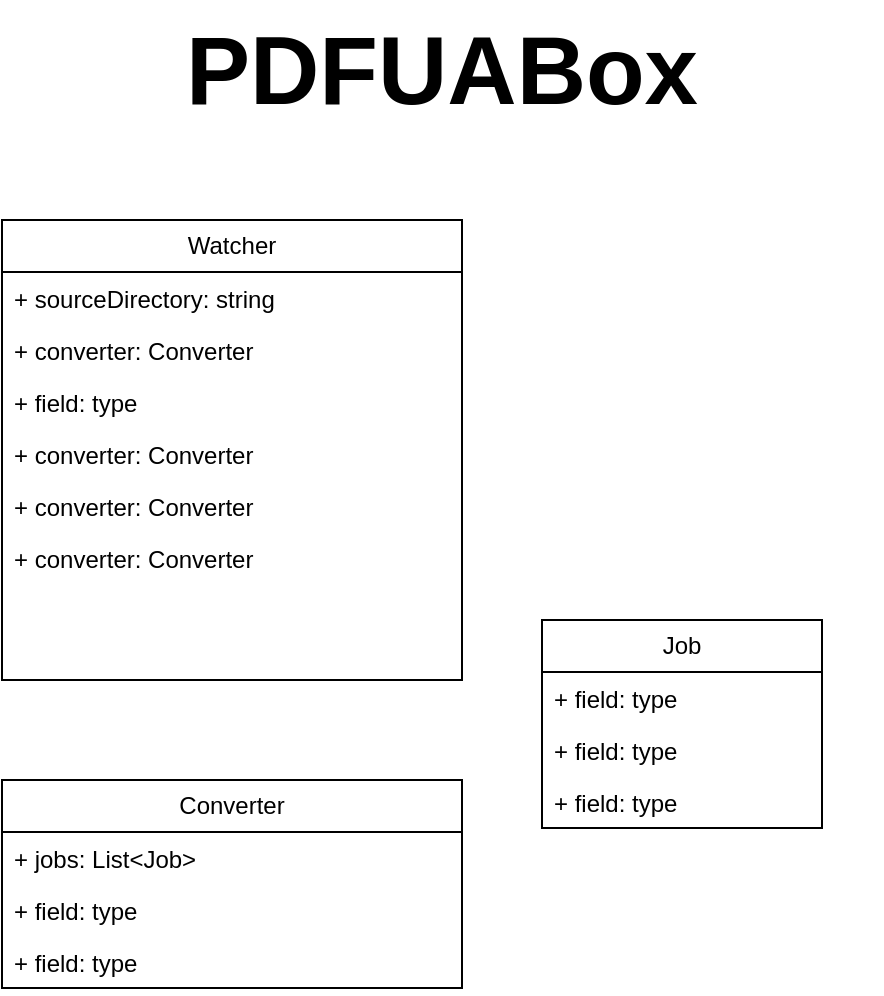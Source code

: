 <mxfile version="28.2.5">
  <diagram name="Seite-1" id="D4egdekc3v4TFDDhEuec">
    <mxGraphModel dx="1418" dy="1925" grid="1" gridSize="10" guides="1" tooltips="1" connect="1" arrows="1" fold="1" page="1" pageScale="1" pageWidth="827" pageHeight="1169" math="0" shadow="0">
      <root>
        <mxCell id="0" />
        <mxCell id="1" parent="0" />
        <mxCell id="CdXrhmMBFE4ksuw0IAwB-5" value="Watcher" style="swimlane;fontStyle=0;childLayout=stackLayout;horizontal=1;startSize=26;fillColor=none;horizontalStack=0;resizeParent=1;resizeParentMax=0;resizeLast=0;collapsible=1;marginBottom=0;whiteSpace=wrap;html=1;" parent="1" vertex="1">
          <mxGeometry x="170" y="-1040" width="230" height="230" as="geometry" />
        </mxCell>
        <mxCell id="CdXrhmMBFE4ksuw0IAwB-6" value="+ sourceDirectory: string" style="text;strokeColor=none;fillColor=none;align=left;verticalAlign=top;spacingLeft=4;spacingRight=4;overflow=hidden;rotatable=0;points=[[0,0.5],[1,0.5]];portConstraint=eastwest;whiteSpace=wrap;html=1;" parent="CdXrhmMBFE4ksuw0IAwB-5" vertex="1">
          <mxGeometry y="26" width="230" height="26" as="geometry" />
        </mxCell>
        <mxCell id="CdXrhmMBFE4ksuw0IAwB-7" value="+ converter: Converter" style="text;strokeColor=none;fillColor=none;align=left;verticalAlign=top;spacingLeft=4;spacingRight=4;overflow=hidden;rotatable=0;points=[[0,0.5],[1,0.5]];portConstraint=eastwest;whiteSpace=wrap;html=1;" parent="CdXrhmMBFE4ksuw0IAwB-5" vertex="1">
          <mxGeometry y="52" width="230" height="26" as="geometry" />
        </mxCell>
        <mxCell id="CdXrhmMBFE4ksuw0IAwB-8" value="+ field: type" style="text;strokeColor=none;fillColor=none;align=left;verticalAlign=top;spacingLeft=4;spacingRight=4;overflow=hidden;rotatable=0;points=[[0,0.5],[1,0.5]];portConstraint=eastwest;whiteSpace=wrap;html=1;" parent="CdXrhmMBFE4ksuw0IAwB-5" vertex="1">
          <mxGeometry y="78" width="230" height="26" as="geometry" />
        </mxCell>
        <mxCell id="CdXrhmMBFE4ksuw0IAwB-17" value="+ converter: Converter" style="text;strokeColor=none;fillColor=none;align=left;verticalAlign=top;spacingLeft=4;spacingRight=4;overflow=hidden;rotatable=0;points=[[0,0.5],[1,0.5]];portConstraint=eastwest;whiteSpace=wrap;html=1;" parent="CdXrhmMBFE4ksuw0IAwB-5" vertex="1">
          <mxGeometry y="104" width="230" height="26" as="geometry" />
        </mxCell>
        <mxCell id="CdXrhmMBFE4ksuw0IAwB-18" value="+ converter: Converter" style="text;strokeColor=none;fillColor=none;align=left;verticalAlign=top;spacingLeft=4;spacingRight=4;overflow=hidden;rotatable=0;points=[[0,0.5],[1,0.5]];portConstraint=eastwest;whiteSpace=wrap;html=1;" parent="CdXrhmMBFE4ksuw0IAwB-5" vertex="1">
          <mxGeometry y="130" width="230" height="26" as="geometry" />
        </mxCell>
        <mxCell id="CdXrhmMBFE4ksuw0IAwB-19" value="+ converter: Converter" style="text;strokeColor=none;fillColor=none;align=left;verticalAlign=top;spacingLeft=4;spacingRight=4;overflow=hidden;rotatable=0;points=[[0,0.5],[1,0.5]];portConstraint=eastwest;whiteSpace=wrap;html=1;" parent="CdXrhmMBFE4ksuw0IAwB-5" vertex="1">
          <mxGeometry y="156" width="230" height="74" as="geometry" />
        </mxCell>
        <mxCell id="CdXrhmMBFE4ksuw0IAwB-9" value="Converter" style="swimlane;fontStyle=0;childLayout=stackLayout;horizontal=1;startSize=26;fillColor=none;horizontalStack=0;resizeParent=1;resizeParentMax=0;resizeLast=0;collapsible=1;marginBottom=0;whiteSpace=wrap;html=1;" parent="1" vertex="1">
          <mxGeometry x="170" y="-760" width="230" height="104" as="geometry" />
        </mxCell>
        <mxCell id="CdXrhmMBFE4ksuw0IAwB-10" value="+ jobs: List&amp;lt;Job&amp;gt;" style="text;strokeColor=none;fillColor=none;align=left;verticalAlign=top;spacingLeft=4;spacingRight=4;overflow=hidden;rotatable=0;points=[[0,0.5],[1,0.5]];portConstraint=eastwest;whiteSpace=wrap;html=1;" parent="CdXrhmMBFE4ksuw0IAwB-9" vertex="1">
          <mxGeometry y="26" width="230" height="26" as="geometry" />
        </mxCell>
        <mxCell id="CdXrhmMBFE4ksuw0IAwB-11" value="+ field: type" style="text;strokeColor=none;fillColor=none;align=left;verticalAlign=top;spacingLeft=4;spacingRight=4;overflow=hidden;rotatable=0;points=[[0,0.5],[1,0.5]];portConstraint=eastwest;whiteSpace=wrap;html=1;" parent="CdXrhmMBFE4ksuw0IAwB-9" vertex="1">
          <mxGeometry y="52" width="230" height="26" as="geometry" />
        </mxCell>
        <mxCell id="CdXrhmMBFE4ksuw0IAwB-12" value="+ field: type" style="text;strokeColor=none;fillColor=none;align=left;verticalAlign=top;spacingLeft=4;spacingRight=4;overflow=hidden;rotatable=0;points=[[0,0.5],[1,0.5]];portConstraint=eastwest;whiteSpace=wrap;html=1;" parent="CdXrhmMBFE4ksuw0IAwB-9" vertex="1">
          <mxGeometry y="78" width="230" height="26" as="geometry" />
        </mxCell>
        <mxCell id="CdXrhmMBFE4ksuw0IAwB-13" value="Job" style="swimlane;fontStyle=0;childLayout=stackLayout;horizontal=1;startSize=26;fillColor=none;horizontalStack=0;resizeParent=1;resizeParentMax=0;resizeLast=0;collapsible=1;marginBottom=0;whiteSpace=wrap;html=1;" parent="1" vertex="1">
          <mxGeometry x="440" y="-840" width="140" height="104" as="geometry" />
        </mxCell>
        <mxCell id="CdXrhmMBFE4ksuw0IAwB-14" value="+ field: type" style="text;strokeColor=none;fillColor=none;align=left;verticalAlign=top;spacingLeft=4;spacingRight=4;overflow=hidden;rotatable=0;points=[[0,0.5],[1,0.5]];portConstraint=eastwest;whiteSpace=wrap;html=1;" parent="CdXrhmMBFE4ksuw0IAwB-13" vertex="1">
          <mxGeometry y="26" width="140" height="26" as="geometry" />
        </mxCell>
        <mxCell id="CdXrhmMBFE4ksuw0IAwB-15" value="+ field: type" style="text;strokeColor=none;fillColor=none;align=left;verticalAlign=top;spacingLeft=4;spacingRight=4;overflow=hidden;rotatable=0;points=[[0,0.5],[1,0.5]];portConstraint=eastwest;whiteSpace=wrap;html=1;" parent="CdXrhmMBFE4ksuw0IAwB-13" vertex="1">
          <mxGeometry y="52" width="140" height="26" as="geometry" />
        </mxCell>
        <mxCell id="CdXrhmMBFE4ksuw0IAwB-16" value="+ field: type" style="text;strokeColor=none;fillColor=none;align=left;verticalAlign=top;spacingLeft=4;spacingRight=4;overflow=hidden;rotatable=0;points=[[0,0.5],[1,0.5]];portConstraint=eastwest;whiteSpace=wrap;html=1;" parent="CdXrhmMBFE4ksuw0IAwB-13" vertex="1">
          <mxGeometry y="78" width="140" height="26" as="geometry" />
        </mxCell>
        <mxCell id="XnMaPHC6uEl9OUWSNS_g-3" value="&lt;h1 style=&quot;margin-top: 0px;&quot;&gt;PDFUABox&lt;/h1&gt;" style="text;html=1;whiteSpace=wrap;overflow=hidden;rounded=0;align=center;fontSize=24;" vertex="1" parent="1">
          <mxGeometry x="170" y="-1150" width="440" height="80" as="geometry" />
        </mxCell>
      </root>
    </mxGraphModel>
  </diagram>
</mxfile>
